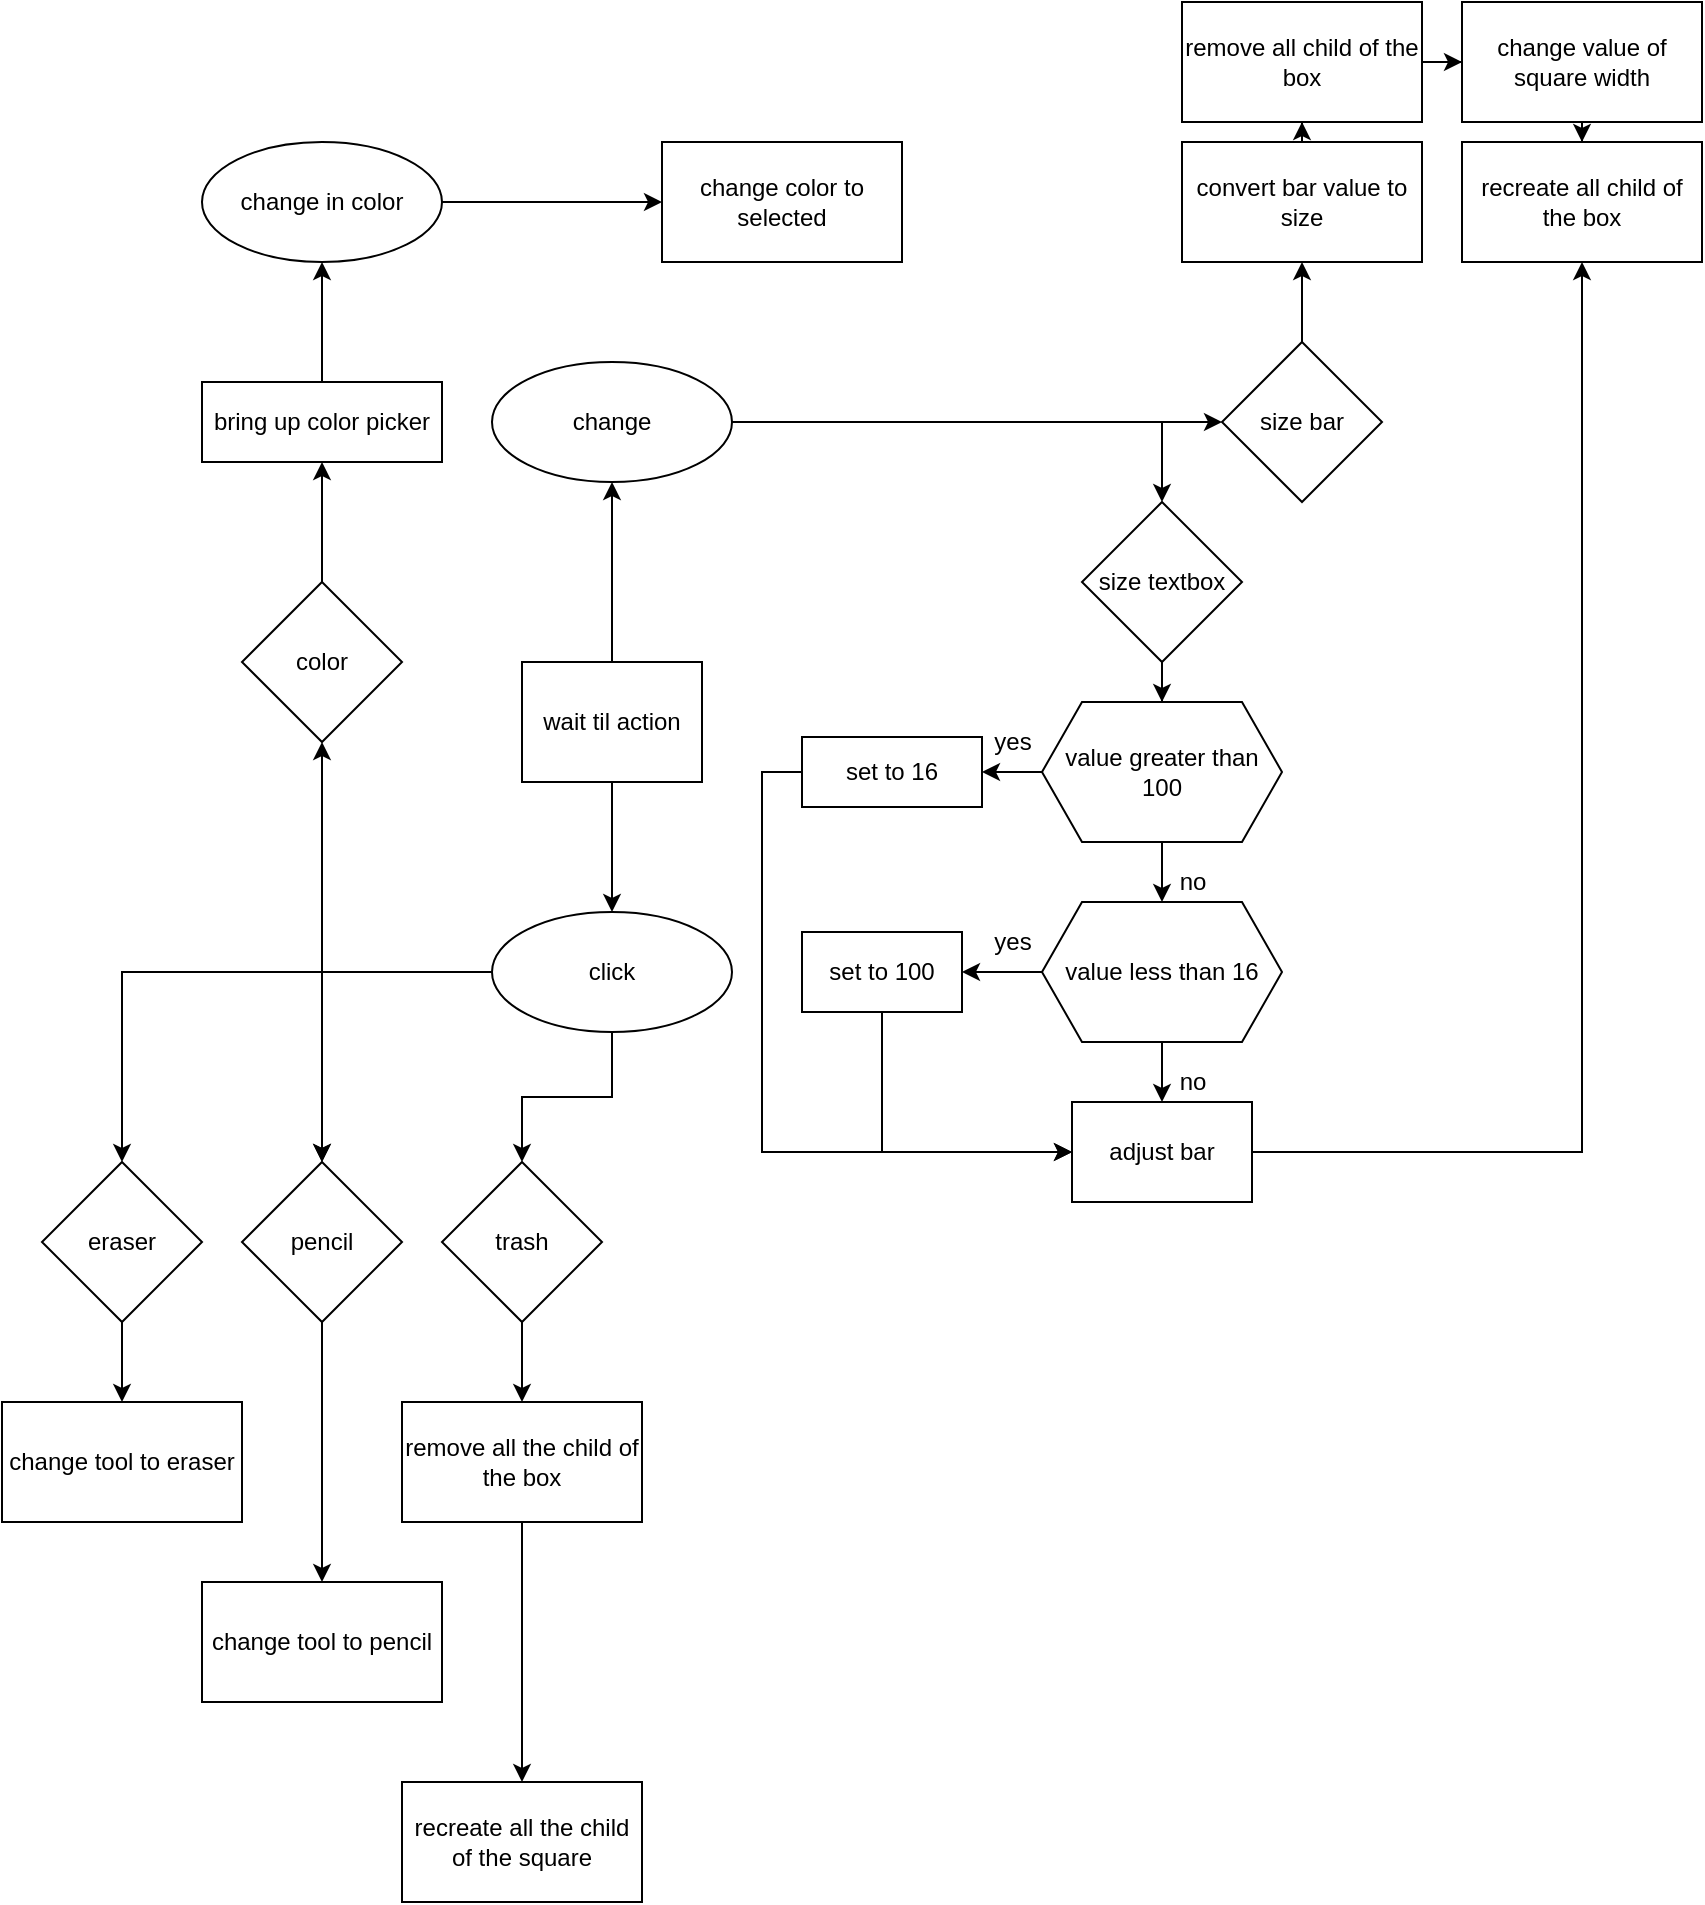 <mxfile version="16.5.2"><diagram id="zZd0B8l0pgdj71NNZ2M6" name="Page-1"><mxGraphModel dx="1764" dy="1054" grid="1" gridSize="10" guides="1" tooltips="1" connect="1" arrows="1" fold="1" page="1" pageScale="1" pageWidth="850" pageHeight="1100" math="0" shadow="0"><root><mxCell id="0"/><mxCell id="1" parent="0"/><mxCell id="fbZL6DhhMNG8-hz3SMrx-3" value="" style="edgeStyle=orthogonalEdgeStyle;rounded=0;orthogonalLoop=1;jettySize=auto;html=1;" edge="1" parent="1" source="fbZL6DhhMNG8-hz3SMrx-1" target="fbZL6DhhMNG8-hz3SMrx-2"><mxGeometry relative="1" as="geometry"/></mxCell><mxCell id="fbZL6DhhMNG8-hz3SMrx-90" style="edgeStyle=orthogonalEdgeStyle;rounded=0;orthogonalLoop=1;jettySize=auto;html=1;exitX=0.5;exitY=0;exitDx=0;exitDy=0;entryX=0.5;entryY=1;entryDx=0;entryDy=0;" edge="1" parent="1" source="fbZL6DhhMNG8-hz3SMrx-1" target="fbZL6DhhMNG8-hz3SMrx-38"><mxGeometry relative="1" as="geometry"><mxPoint x="340" y="340" as="targetPoint"/></mxGeometry></mxCell><mxCell id="fbZL6DhhMNG8-hz3SMrx-1" value="wait til action" style="rounded=0;whiteSpace=wrap;html=1;" vertex="1" parent="1"><mxGeometry x="220" y="400" width="90" height="60" as="geometry"/></mxCell><mxCell id="fbZL6DhhMNG8-hz3SMrx-7" value="" style="edgeStyle=orthogonalEdgeStyle;rounded=0;orthogonalLoop=1;jettySize=auto;html=1;" edge="1" parent="1" source="fbZL6DhhMNG8-hz3SMrx-2" target="fbZL6DhhMNG8-hz3SMrx-6"><mxGeometry relative="1" as="geometry"/></mxCell><mxCell id="fbZL6DhhMNG8-hz3SMrx-9" value="" style="edgeStyle=orthogonalEdgeStyle;rounded=0;orthogonalLoop=1;jettySize=auto;html=1;" edge="1" parent="1" source="fbZL6DhhMNG8-hz3SMrx-2" target="fbZL6DhhMNG8-hz3SMrx-8"><mxGeometry relative="1" as="geometry"/></mxCell><mxCell id="fbZL6DhhMNG8-hz3SMrx-11" value="" style="edgeStyle=orthogonalEdgeStyle;rounded=0;orthogonalLoop=1;jettySize=auto;html=1;" edge="1" parent="1" source="fbZL6DhhMNG8-hz3SMrx-2" target="fbZL6DhhMNG8-hz3SMrx-10"><mxGeometry relative="1" as="geometry"/></mxCell><mxCell id="fbZL6DhhMNG8-hz3SMrx-14" value="" style="edgeStyle=orthogonalEdgeStyle;rounded=0;orthogonalLoop=1;jettySize=auto;html=1;" edge="1" parent="1" source="fbZL6DhhMNG8-hz3SMrx-2" target="fbZL6DhhMNG8-hz3SMrx-10"><mxGeometry relative="1" as="geometry"/></mxCell><mxCell id="fbZL6DhhMNG8-hz3SMrx-47" style="edgeStyle=orthogonalEdgeStyle;rounded=0;orthogonalLoop=1;jettySize=auto;html=1;exitX=0;exitY=0.5;exitDx=0;exitDy=0;" edge="1" parent="1" source="fbZL6DhhMNG8-hz3SMrx-2" target="fbZL6DhhMNG8-hz3SMrx-4"><mxGeometry relative="1" as="geometry"/></mxCell><mxCell id="fbZL6DhhMNG8-hz3SMrx-2" value="click" style="ellipse;whiteSpace=wrap;html=1;rounded=0;" vertex="1" parent="1"><mxGeometry x="205" y="525" width="120" height="60" as="geometry"/></mxCell><mxCell id="fbZL6DhhMNG8-hz3SMrx-18" value="" style="edgeStyle=orthogonalEdgeStyle;rounded=0;orthogonalLoop=1;jettySize=auto;html=1;" edge="1" parent="1" source="fbZL6DhhMNG8-hz3SMrx-4" target="fbZL6DhhMNG8-hz3SMrx-17"><mxGeometry relative="1" as="geometry"/></mxCell><mxCell id="fbZL6DhhMNG8-hz3SMrx-4" value="color" style="rhombus;whiteSpace=wrap;html=1;rounded=0;" vertex="1" parent="1"><mxGeometry x="80" y="360" width="80" height="80" as="geometry"/></mxCell><mxCell id="fbZL6DhhMNG8-hz3SMrx-35" value="" style="edgeStyle=orthogonalEdgeStyle;rounded=0;orthogonalLoop=1;jettySize=auto;html=1;" edge="1" parent="1" source="fbZL6DhhMNG8-hz3SMrx-6" target="fbZL6DhhMNG8-hz3SMrx-34"><mxGeometry relative="1" as="geometry"/></mxCell><mxCell id="fbZL6DhhMNG8-hz3SMrx-6" value="trash" style="rhombus;whiteSpace=wrap;html=1;rounded=0;" vertex="1" parent="1"><mxGeometry x="180" y="650" width="80" height="80" as="geometry"/></mxCell><mxCell id="fbZL6DhhMNG8-hz3SMrx-28" value="" style="edgeStyle=orthogonalEdgeStyle;rounded=0;orthogonalLoop=1;jettySize=auto;html=1;" edge="1" parent="1" source="fbZL6DhhMNG8-hz3SMrx-8" target="fbZL6DhhMNG8-hz3SMrx-27"><mxGeometry relative="1" as="geometry"/></mxCell><mxCell id="fbZL6DhhMNG8-hz3SMrx-8" value="eraser" style="rhombus;whiteSpace=wrap;html=1;rounded=0;" vertex="1" parent="1"><mxGeometry x="-20" y="650" width="80" height="80" as="geometry"/></mxCell><mxCell id="fbZL6DhhMNG8-hz3SMrx-31" value="" style="edgeStyle=orthogonalEdgeStyle;rounded=0;orthogonalLoop=1;jettySize=auto;html=1;" edge="1" parent="1" source="fbZL6DhhMNG8-hz3SMrx-10" target="fbZL6DhhMNG8-hz3SMrx-30"><mxGeometry relative="1" as="geometry"/></mxCell><mxCell id="fbZL6DhhMNG8-hz3SMrx-10" value="pencil" style="rhombus;whiteSpace=wrap;html=1;rounded=0;" vertex="1" parent="1"><mxGeometry x="80" y="650" width="80" height="80" as="geometry"/></mxCell><mxCell id="fbZL6DhhMNG8-hz3SMrx-53" value="" style="edgeStyle=orthogonalEdgeStyle;rounded=0;orthogonalLoop=1;jettySize=auto;html=1;" edge="1" parent="1" source="fbZL6DhhMNG8-hz3SMrx-12" target="fbZL6DhhMNG8-hz3SMrx-52"><mxGeometry relative="1" as="geometry"/></mxCell><mxCell id="fbZL6DhhMNG8-hz3SMrx-12" value="size bar" style="rhombus;whiteSpace=wrap;html=1;rounded=0;" vertex="1" parent="1"><mxGeometry x="570" y="240" width="80" height="80" as="geometry"/></mxCell><mxCell id="fbZL6DhhMNG8-hz3SMrx-70" value="" style="edgeStyle=orthogonalEdgeStyle;rounded=0;orthogonalLoop=1;jettySize=auto;html=1;" edge="1" parent="1" source="fbZL6DhhMNG8-hz3SMrx-15" target="fbZL6DhhMNG8-hz3SMrx-69"><mxGeometry relative="1" as="geometry"/></mxCell><mxCell id="fbZL6DhhMNG8-hz3SMrx-15" value="size textbox" style="rhombus;whiteSpace=wrap;html=1;rounded=0;" vertex="1" parent="1"><mxGeometry x="500" y="320" width="80" height="80" as="geometry"/></mxCell><mxCell id="fbZL6DhhMNG8-hz3SMrx-24" value="" style="edgeStyle=orthogonalEdgeStyle;rounded=0;orthogonalLoop=1;jettySize=auto;html=1;" edge="1" parent="1" source="fbZL6DhhMNG8-hz3SMrx-17" target="fbZL6DhhMNG8-hz3SMrx-23"><mxGeometry relative="1" as="geometry"/></mxCell><mxCell id="fbZL6DhhMNG8-hz3SMrx-17" value="bring up color picker" style="rounded=0;whiteSpace=wrap;html=1;" vertex="1" parent="1"><mxGeometry x="60" y="260" width="120" height="40" as="geometry"/></mxCell><mxCell id="fbZL6DhhMNG8-hz3SMrx-26" value="" style="edgeStyle=orthogonalEdgeStyle;rounded=0;orthogonalLoop=1;jettySize=auto;html=1;" edge="1" parent="1" source="fbZL6DhhMNG8-hz3SMrx-23" target="fbZL6DhhMNG8-hz3SMrx-25"><mxGeometry relative="1" as="geometry"/></mxCell><mxCell id="fbZL6DhhMNG8-hz3SMrx-23" value="change in color" style="ellipse;whiteSpace=wrap;html=1;rounded=0;" vertex="1" parent="1"><mxGeometry x="60" y="140" width="120" height="60" as="geometry"/></mxCell><mxCell id="fbZL6DhhMNG8-hz3SMrx-25" value="change color to selected" style="whiteSpace=wrap;html=1;rounded=0;" vertex="1" parent="1"><mxGeometry x="290" y="140" width="120" height="60" as="geometry"/></mxCell><mxCell id="fbZL6DhhMNG8-hz3SMrx-27" value="change tool to eraser" style="whiteSpace=wrap;html=1;rounded=0;" vertex="1" parent="1"><mxGeometry x="-40" y="770" width="120" height="60" as="geometry"/></mxCell><mxCell id="fbZL6DhhMNG8-hz3SMrx-30" value="change tool to pencil" style="whiteSpace=wrap;html=1;rounded=0;" vertex="1" parent="1"><mxGeometry x="60" y="860" width="120" height="60" as="geometry"/></mxCell><mxCell id="fbZL6DhhMNG8-hz3SMrx-37" value="" style="edgeStyle=orthogonalEdgeStyle;rounded=0;orthogonalLoop=1;jettySize=auto;html=1;" edge="1" parent="1" source="fbZL6DhhMNG8-hz3SMrx-34" target="fbZL6DhhMNG8-hz3SMrx-36"><mxGeometry relative="1" as="geometry"/></mxCell><mxCell id="fbZL6DhhMNG8-hz3SMrx-34" value="remove all the child of the box" style="whiteSpace=wrap;html=1;rounded=0;" vertex="1" parent="1"><mxGeometry x="160" y="770" width="120" height="60" as="geometry"/></mxCell><mxCell id="fbZL6DhhMNG8-hz3SMrx-36" value="recreate all the child of the square" style="whiteSpace=wrap;html=1;rounded=0;" vertex="1" parent="1"><mxGeometry x="160" y="960" width="120" height="60" as="geometry"/></mxCell><mxCell id="fbZL6DhhMNG8-hz3SMrx-91" style="edgeStyle=orthogonalEdgeStyle;rounded=0;orthogonalLoop=1;jettySize=auto;html=1;exitX=1;exitY=0.5;exitDx=0;exitDy=0;entryX=0;entryY=0.5;entryDx=0;entryDy=0;" edge="1" parent="1" source="fbZL6DhhMNG8-hz3SMrx-38" target="fbZL6DhhMNG8-hz3SMrx-12"><mxGeometry relative="1" as="geometry"/></mxCell><mxCell id="fbZL6DhhMNG8-hz3SMrx-92" style="edgeStyle=orthogonalEdgeStyle;rounded=0;orthogonalLoop=1;jettySize=auto;html=1;exitX=1;exitY=0.5;exitDx=0;exitDy=0;" edge="1" parent="1" source="fbZL6DhhMNG8-hz3SMrx-38" target="fbZL6DhhMNG8-hz3SMrx-15"><mxGeometry relative="1" as="geometry"/></mxCell><mxCell id="fbZL6DhhMNG8-hz3SMrx-38" value="change" style="ellipse;whiteSpace=wrap;html=1;rounded=0;" vertex="1" parent="1"><mxGeometry x="205" y="250" width="120" height="60" as="geometry"/></mxCell><mxCell id="fbZL6DhhMNG8-hz3SMrx-87" value="" style="edgeStyle=orthogonalEdgeStyle;rounded=0;orthogonalLoop=1;jettySize=auto;html=1;" edge="1" parent="1" source="fbZL6DhhMNG8-hz3SMrx-52" target="fbZL6DhhMNG8-hz3SMrx-86"><mxGeometry relative="1" as="geometry"/></mxCell><mxCell id="fbZL6DhhMNG8-hz3SMrx-52" value="convert bar value to size" style="whiteSpace=wrap;html=1;rounded=0;" vertex="1" parent="1"><mxGeometry x="550" y="140" width="120" height="60" as="geometry"/></mxCell><mxCell id="fbZL6DhhMNG8-hz3SMrx-105" style="edgeStyle=orthogonalEdgeStyle;rounded=0;orthogonalLoop=1;jettySize=auto;html=1;exitX=0.5;exitY=1;exitDx=0;exitDy=0;entryX=0;entryY=0.5;entryDx=0;entryDy=0;" edge="1" parent="1" source="fbZL6DhhMNG8-hz3SMrx-62" target="fbZL6DhhMNG8-hz3SMrx-83"><mxGeometry relative="1" as="geometry"/></mxCell><mxCell id="fbZL6DhhMNG8-hz3SMrx-62" value="set to 100" style="whiteSpace=wrap;html=1;rounded=0;" vertex="1" parent="1"><mxGeometry x="360" y="535" width="80" height="40" as="geometry"/></mxCell><mxCell id="fbZL6DhhMNG8-hz3SMrx-73" value="" style="edgeStyle=orthogonalEdgeStyle;rounded=0;orthogonalLoop=1;jettySize=auto;html=1;" edge="1" parent="1" source="fbZL6DhhMNG8-hz3SMrx-69" target="fbZL6DhhMNG8-hz3SMrx-72"><mxGeometry relative="1" as="geometry"/></mxCell><mxCell id="fbZL6DhhMNG8-hz3SMrx-102" style="edgeStyle=orthogonalEdgeStyle;rounded=0;orthogonalLoop=1;jettySize=auto;html=1;exitX=0;exitY=0.5;exitDx=0;exitDy=0;entryX=1;entryY=0.5;entryDx=0;entryDy=0;" edge="1" parent="1" source="fbZL6DhhMNG8-hz3SMrx-69" target="fbZL6DhhMNG8-hz3SMrx-74"><mxGeometry relative="1" as="geometry"/></mxCell><mxCell id="fbZL6DhhMNG8-hz3SMrx-69" value="value greater than 100" style="shape=hexagon;perimeter=hexagonPerimeter2;whiteSpace=wrap;html=1;fixedSize=1;rounded=0;" vertex="1" parent="1"><mxGeometry x="480" y="420" width="120" height="70" as="geometry"/></mxCell><mxCell id="fbZL6DhhMNG8-hz3SMrx-84" value="" style="edgeStyle=orthogonalEdgeStyle;rounded=0;orthogonalLoop=1;jettySize=auto;html=1;" edge="1" parent="1" source="fbZL6DhhMNG8-hz3SMrx-72" target="fbZL6DhhMNG8-hz3SMrx-83"><mxGeometry relative="1" as="geometry"/></mxCell><mxCell id="fbZL6DhhMNG8-hz3SMrx-103" style="edgeStyle=orthogonalEdgeStyle;rounded=0;orthogonalLoop=1;jettySize=auto;html=1;exitX=0;exitY=0.5;exitDx=0;exitDy=0;entryX=1;entryY=0.5;entryDx=0;entryDy=0;" edge="1" parent="1" source="fbZL6DhhMNG8-hz3SMrx-72" target="fbZL6DhhMNG8-hz3SMrx-62"><mxGeometry relative="1" as="geometry"/></mxCell><mxCell id="fbZL6DhhMNG8-hz3SMrx-72" value="value less than 16" style="shape=hexagon;perimeter=hexagonPerimeter2;whiteSpace=wrap;html=1;fixedSize=1;rounded=0;" vertex="1" parent="1"><mxGeometry x="480" y="520" width="120" height="70" as="geometry"/></mxCell><mxCell id="fbZL6DhhMNG8-hz3SMrx-107" style="edgeStyle=orthogonalEdgeStyle;rounded=0;orthogonalLoop=1;jettySize=auto;html=1;exitX=0;exitY=0.5;exitDx=0;exitDy=0;entryX=0;entryY=0.5;entryDx=0;entryDy=0;" edge="1" parent="1" source="fbZL6DhhMNG8-hz3SMrx-74" target="fbZL6DhhMNG8-hz3SMrx-83"><mxGeometry relative="1" as="geometry"/></mxCell><mxCell id="fbZL6DhhMNG8-hz3SMrx-74" value="set to 16" style="whiteSpace=wrap;html=1;rounded=0;" vertex="1" parent="1"><mxGeometry x="360" y="437.5" width="90" height="35" as="geometry"/></mxCell><mxCell id="fbZL6DhhMNG8-hz3SMrx-79" value="yes" style="text;html=1;align=center;verticalAlign=middle;resizable=0;points=[];autosize=1;strokeColor=none;fillColor=none;" vertex="1" parent="1"><mxGeometry x="450" y="430" width="30" height="20" as="geometry"/></mxCell><mxCell id="fbZL6DhhMNG8-hz3SMrx-80" value="no" style="text;html=1;align=center;verticalAlign=middle;resizable=0;points=[];autosize=1;strokeColor=none;fillColor=none;" vertex="1" parent="1"><mxGeometry x="540" y="500" width="30" height="20" as="geometry"/></mxCell><mxCell id="fbZL6DhhMNG8-hz3SMrx-82" value="yes" style="text;html=1;align=center;verticalAlign=middle;resizable=0;points=[];autosize=1;strokeColor=none;fillColor=none;" vertex="1" parent="1"><mxGeometry x="450" y="530" width="30" height="20" as="geometry"/></mxCell><mxCell id="fbZL6DhhMNG8-hz3SMrx-96" style="edgeStyle=orthogonalEdgeStyle;rounded=0;orthogonalLoop=1;jettySize=auto;html=1;exitX=1;exitY=0.5;exitDx=0;exitDy=0;entryX=0.5;entryY=1;entryDx=0;entryDy=0;" edge="1" parent="1" source="fbZL6DhhMNG8-hz3SMrx-83" target="fbZL6DhhMNG8-hz3SMrx-94"><mxGeometry relative="1" as="geometry"/></mxCell><mxCell id="fbZL6DhhMNG8-hz3SMrx-83" value="adjust bar" style="whiteSpace=wrap;html=1;rounded=0;" vertex="1" parent="1"><mxGeometry x="495" y="620" width="90" height="50" as="geometry"/></mxCell><mxCell id="fbZL6DhhMNG8-hz3SMrx-85" value="no" style="text;html=1;align=center;verticalAlign=middle;resizable=0;points=[];autosize=1;strokeColor=none;fillColor=none;" vertex="1" parent="1"><mxGeometry x="540" y="600" width="30" height="20" as="geometry"/></mxCell><mxCell id="fbZL6DhhMNG8-hz3SMrx-89" value="" style="edgeStyle=orthogonalEdgeStyle;rounded=0;orthogonalLoop=1;jettySize=auto;html=1;" edge="1" parent="1" source="fbZL6DhhMNG8-hz3SMrx-86" target="fbZL6DhhMNG8-hz3SMrx-88"><mxGeometry relative="1" as="geometry"/></mxCell><mxCell id="fbZL6DhhMNG8-hz3SMrx-86" value="remove all child of the box" style="whiteSpace=wrap;html=1;rounded=0;" vertex="1" parent="1"><mxGeometry x="550" y="70" width="120" height="60" as="geometry"/></mxCell><mxCell id="fbZL6DhhMNG8-hz3SMrx-95" value="" style="edgeStyle=orthogonalEdgeStyle;rounded=0;orthogonalLoop=1;jettySize=auto;html=1;" edge="1" parent="1" source="fbZL6DhhMNG8-hz3SMrx-88" target="fbZL6DhhMNG8-hz3SMrx-94"><mxGeometry relative="1" as="geometry"/></mxCell><mxCell id="fbZL6DhhMNG8-hz3SMrx-88" value="change value of square width" style="whiteSpace=wrap;html=1;rounded=0;" vertex="1" parent="1"><mxGeometry x="690" y="70" width="120" height="60" as="geometry"/></mxCell><mxCell id="fbZL6DhhMNG8-hz3SMrx-94" value="recreate all child of the box" style="whiteSpace=wrap;html=1;rounded=0;" vertex="1" parent="1"><mxGeometry x="690" y="140" width="120" height="60" as="geometry"/></mxCell></root></mxGraphModel></diagram></mxfile>